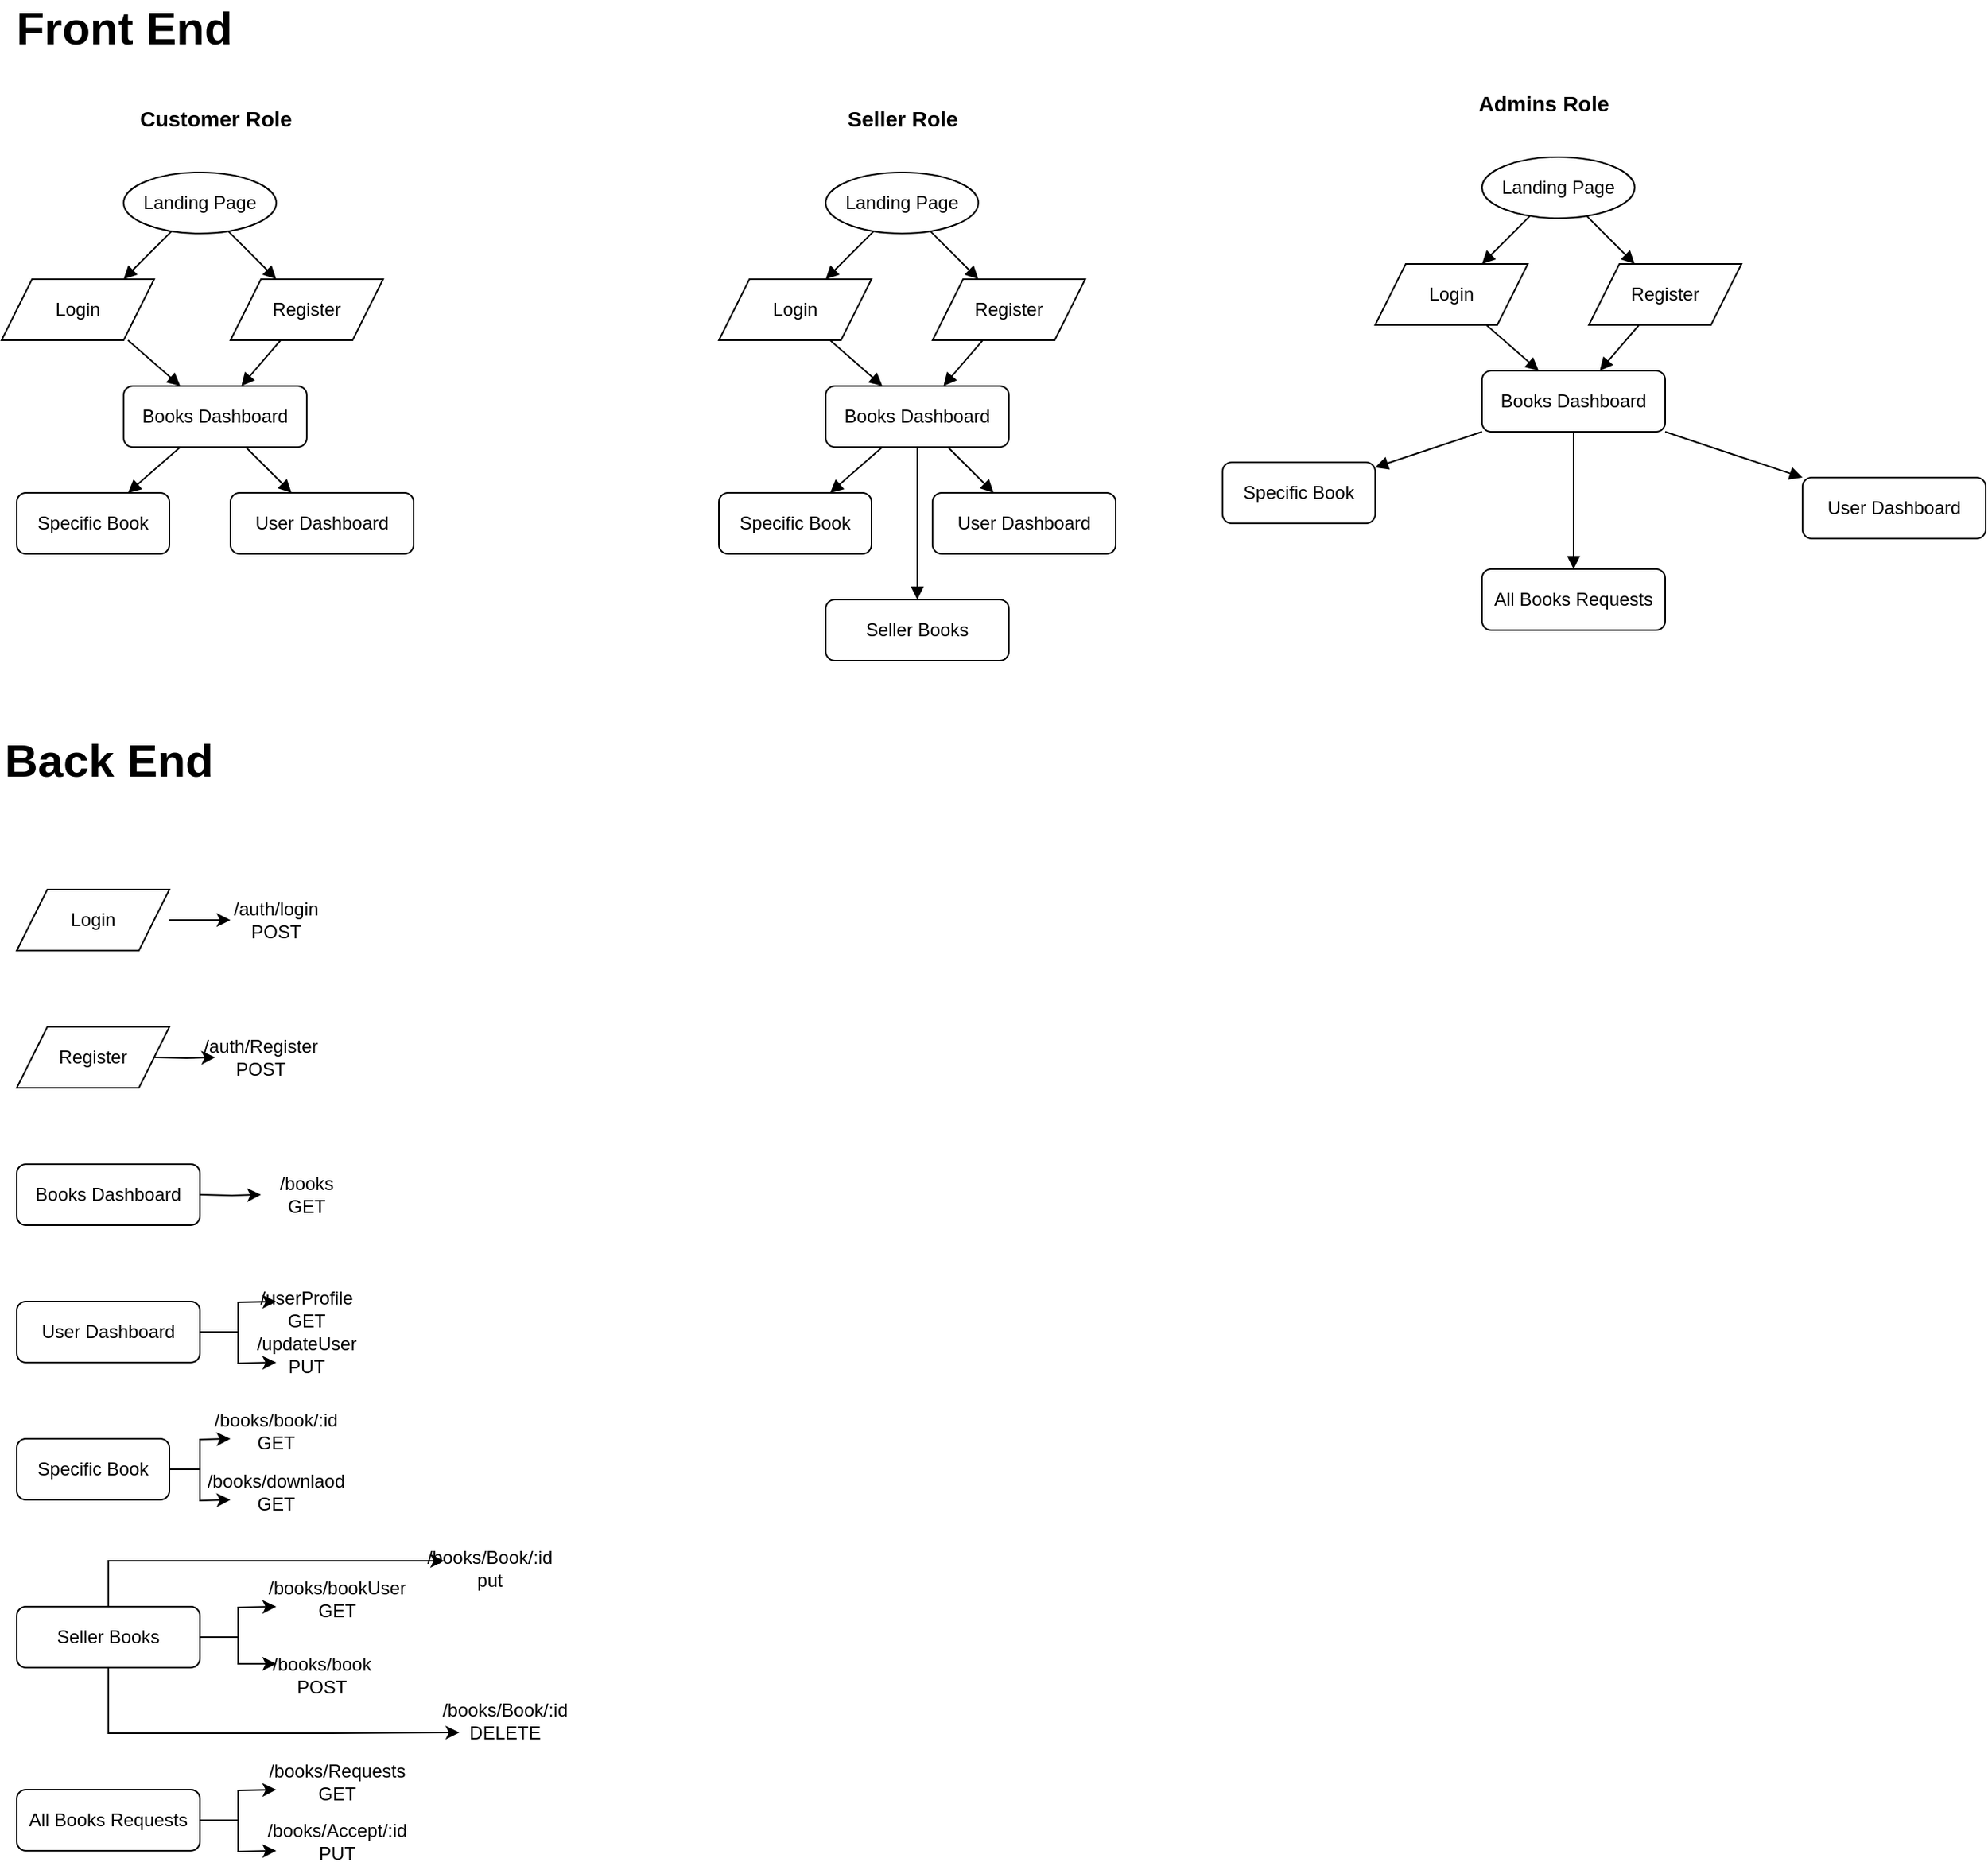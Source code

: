 <mxfile version="26.2.8">
  <diagram name="Book Management Frontend Flow" id="vPQfznAPrhqFf1_y30xD">
    <mxGraphModel dx="1237" dy="677" grid="1" gridSize="10" guides="1" tooltips="1" connect="1" arrows="1" fold="1" page="1" pageScale="1" pageWidth="827" pageHeight="1169" math="0" shadow="0">
      <root>
        <mxCell id="0" />
        <mxCell id="1" parent="0" />
        <mxCell id="cust_label" value="Customer Role" style="text;html=1;align=center;verticalAlign=middle;fontSize=14;fontStyle=1" parent="1" vertex="1">
          <mxGeometry x="110" y="90" width="120" height="30" as="geometry" />
        </mxCell>
        <mxCell id="cust_landing" value="Landing Page" style="ellipse;whiteSpace=wrap;html=1;" parent="1" vertex="1">
          <mxGeometry x="110" y="140" width="100" height="40" as="geometry" />
        </mxCell>
        <mxCell id="cust_login" value="Login" style="shape=parallelogram;whiteSpace=wrap;html=1;" parent="1" vertex="1">
          <mxGeometry x="30" y="210" width="100" height="40" as="geometry" />
        </mxCell>
        <mxCell id="cust_register" value="Register" style="shape=parallelogram;whiteSpace=wrap;html=1;" parent="1" vertex="1">
          <mxGeometry x="180" y="210" width="100" height="40" as="geometry" />
        </mxCell>
        <mxCell id="cust_books" value="Books Dashboard" style="rounded=1;whiteSpace=wrap;html=1;" parent="1" vertex="1">
          <mxGeometry x="110" y="280" width="120" height="40" as="geometry" />
        </mxCell>
        <mxCell id="cust_specific" value="Specific Book" style="rounded=1;whiteSpace=wrap;html=1;" parent="1" vertex="1">
          <mxGeometry x="40" y="350" width="100" height="40" as="geometry" />
        </mxCell>
        <mxCell id="cust_user" value="User Dashboard" style="rounded=1;whiteSpace=wrap;html=1;" parent="1" vertex="1">
          <mxGeometry x="180" y="350" width="120" height="40" as="geometry" />
        </mxCell>
        <mxCell id="2" style="endArrow=block;" parent="1" source="cust_landing" edge="1">
          <mxGeometry relative="1" as="geometry">
            <mxPoint x="110" y="210.0" as="targetPoint" />
          </mxGeometry>
        </mxCell>
        <mxCell id="3" style="endArrow=block;" parent="1" source="cust_landing" target="cust_register" edge="1">
          <mxGeometry relative="1" as="geometry" />
        </mxCell>
        <mxCell id="4" style="endArrow=block;" parent="1" target="cust_books" edge="1">
          <mxGeometry relative="1" as="geometry">
            <mxPoint x="112.857" y="250.0" as="sourcePoint" />
          </mxGeometry>
        </mxCell>
        <mxCell id="5" style="endArrow=block;" parent="1" source="cust_register" target="cust_books" edge="1">
          <mxGeometry relative="1" as="geometry" />
        </mxCell>
        <mxCell id="6" style="endArrow=block;" parent="1" source="cust_books" edge="1">
          <mxGeometry relative="1" as="geometry">
            <mxPoint x="112.857" y="350" as="targetPoint" />
          </mxGeometry>
        </mxCell>
        <mxCell id="7" style="endArrow=block;" parent="1" source="cust_books" target="cust_user" edge="1">
          <mxGeometry relative="1" as="geometry" />
        </mxCell>
        <mxCell id="seller_label" value="Seller Role" style="text;html=1;align=center;verticalAlign=middle;fontSize=14;fontStyle=1" parent="1" vertex="1">
          <mxGeometry x="550" y="90" width="140" height="30" as="geometry" />
        </mxCell>
        <mxCell id="seller_landing" value="Landing Page" style="ellipse;whiteSpace=wrap;html=1;" parent="1" vertex="1">
          <mxGeometry x="570" y="140" width="100" height="40" as="geometry" />
        </mxCell>
        <mxCell id="seller_login" value="Login" style="shape=parallelogram;whiteSpace=wrap;html=1;" parent="1" vertex="1">
          <mxGeometry x="500" y="210" width="100" height="40" as="geometry" />
        </mxCell>
        <mxCell id="seller_register" value="Register" style="shape=parallelogram;whiteSpace=wrap;html=1;" parent="1" vertex="1">
          <mxGeometry x="640" y="210" width="100" height="40" as="geometry" />
        </mxCell>
        <mxCell id="seller_books" value="Books Dashboard" style="rounded=1;whiteSpace=wrap;html=1;" parent="1" vertex="1">
          <mxGeometry x="570" y="280" width="120" height="40" as="geometry" />
        </mxCell>
        <mxCell id="seller_specific" value="Specific Book" style="rounded=1;whiteSpace=wrap;html=1;" parent="1" vertex="1">
          <mxGeometry x="500" y="350" width="100" height="40" as="geometry" />
        </mxCell>
        <mxCell id="seller_user" value="User Dashboard" style="rounded=1;whiteSpace=wrap;html=1;" parent="1" vertex="1">
          <mxGeometry x="640" y="350" width="120" height="40" as="geometry" />
        </mxCell>
        <mxCell id="seller_books_list" value="Seller Books" style="rounded=1;whiteSpace=wrap;html=1;" parent="1" vertex="1">
          <mxGeometry x="570" y="420" width="120" height="40" as="geometry" />
        </mxCell>
        <mxCell id="8" style="endArrow=block;" parent="1" source="seller_landing" target="seller_login" edge="1">
          <mxGeometry relative="1" as="geometry" />
        </mxCell>
        <mxCell id="9" style="endArrow=block;" parent="1" source="seller_landing" target="seller_register" edge="1">
          <mxGeometry relative="1" as="geometry" />
        </mxCell>
        <mxCell id="10" style="endArrow=block;" parent="1" source="seller_login" target="seller_books" edge="1">
          <mxGeometry relative="1" as="geometry" />
        </mxCell>
        <mxCell id="11" style="endArrow=block;" parent="1" source="seller_register" target="seller_books" edge="1">
          <mxGeometry relative="1" as="geometry" />
        </mxCell>
        <mxCell id="12" style="endArrow=block;" parent="1" source="seller_books" target="seller_specific" edge="1">
          <mxGeometry relative="1" as="geometry" />
        </mxCell>
        <mxCell id="13" style="endArrow=block;" parent="1" source="seller_books" target="seller_user" edge="1">
          <mxGeometry relative="1" as="geometry" />
        </mxCell>
        <mxCell id="14" style="endArrow=block;" parent="1" source="seller_books" target="seller_books_list" edge="1">
          <mxGeometry relative="1" as="geometry" />
        </mxCell>
        <mxCell id="admin_label" value="Admins Role" style="text;html=1;align=center;verticalAlign=middle;fontSize=14;fontStyle=1" parent="1" vertex="1">
          <mxGeometry x="980" y="80" width="120" height="30" as="geometry" />
        </mxCell>
        <mxCell id="admin_landing" value="Landing Page" style="ellipse;whiteSpace=wrap;html=1;" parent="1" vertex="1">
          <mxGeometry x="1000" y="130" width="100" height="40" as="geometry" />
        </mxCell>
        <mxCell id="admin_login" value="Login" style="shape=parallelogram;whiteSpace=wrap;html=1;" parent="1" vertex="1">
          <mxGeometry x="930" y="200" width="100" height="40" as="geometry" />
        </mxCell>
        <mxCell id="admin_register" value="Register" style="shape=parallelogram;whiteSpace=wrap;html=1;" parent="1" vertex="1">
          <mxGeometry x="1070" y="200" width="100" height="40" as="geometry" />
        </mxCell>
        <mxCell id="admin_books" value="Books Dashboard" style="rounded=1;whiteSpace=wrap;html=1;" parent="1" vertex="1">
          <mxGeometry x="1000" y="270" width="120" height="40" as="geometry" />
        </mxCell>
        <mxCell id="admin_specific" value="Specific Book" style="rounded=1;whiteSpace=wrap;html=1;" parent="1" vertex="1">
          <mxGeometry x="830" y="330" width="100" height="40" as="geometry" />
        </mxCell>
        <mxCell id="admin_user" value="User Dashboard" style="rounded=1;whiteSpace=wrap;html=1;" parent="1" vertex="1">
          <mxGeometry x="1210" y="340" width="120" height="40" as="geometry" />
        </mxCell>
        <mxCell id="admin_all_books" value="All Books Requests" style="rounded=1;whiteSpace=wrap;html=1;" parent="1" vertex="1">
          <mxGeometry x="1000" y="400" width="120" height="40" as="geometry" />
        </mxCell>
        <mxCell id="15" style="endArrow=block;" parent="1" source="admin_landing" target="admin_login" edge="1">
          <mxGeometry relative="1" as="geometry" />
        </mxCell>
        <mxCell id="16" style="endArrow=block;" parent="1" source="admin_landing" target="admin_register" edge="1">
          <mxGeometry relative="1" as="geometry" />
        </mxCell>
        <mxCell id="17" style="endArrow=block;" parent="1" source="admin_login" target="admin_books" edge="1">
          <mxGeometry relative="1" as="geometry" />
        </mxCell>
        <mxCell id="18" style="endArrow=block;" parent="1" source="admin_register" target="admin_books" edge="1">
          <mxGeometry relative="1" as="geometry" />
        </mxCell>
        <mxCell id="19" style="endArrow=block;" parent="1" source="admin_books" target="admin_specific" edge="1">
          <mxGeometry relative="1" as="geometry" />
        </mxCell>
        <mxCell id="20" style="endArrow=block;" parent="1" source="admin_books" target="admin_user" edge="1">
          <mxGeometry relative="1" as="geometry" />
        </mxCell>
        <mxCell id="21" style="endArrow=block;" parent="1" source="admin_books" target="admin_all_books" edge="1">
          <mxGeometry relative="1" as="geometry" />
        </mxCell>
        <mxCell id="EfdEM8uuvntHlYLh4gwe-24" value="&lt;font style=&quot;font-size: 30px;&quot;&gt;Front End&lt;/font&gt;" style="text;html=1;align=center;verticalAlign=middle;fontSize=14;fontStyle=1" parent="1" vertex="1">
          <mxGeometry x="50" y="30" width="120" height="30" as="geometry" />
        </mxCell>
        <mxCell id="EfdEM8uuvntHlYLh4gwe-25" value="&lt;font style=&quot;font-size: 30px;&quot;&gt;Back End&lt;/font&gt;" style="text;html=1;align=center;verticalAlign=middle;fontSize=14;fontStyle=1" parent="1" vertex="1">
          <mxGeometry x="40" y="510" width="120" height="30" as="geometry" />
        </mxCell>
        <mxCell id="exy9T7-MHV6MqLQcMehr-21" style="edgeStyle=orthogonalEdgeStyle;rounded=0;orthogonalLoop=1;jettySize=auto;html=1;" edge="1" parent="1" source="EfdEM8uuvntHlYLh4gwe-26" target="exy9T7-MHV6MqLQcMehr-22">
          <mxGeometry relative="1" as="geometry">
            <mxPoint x="190" y="630" as="targetPoint" />
          </mxGeometry>
        </mxCell>
        <mxCell id="EfdEM8uuvntHlYLh4gwe-26" value="Login" style="shape=parallelogram;whiteSpace=wrap;html=1;" parent="1" vertex="1">
          <mxGeometry x="40" y="610" width="100" height="40" as="geometry" />
        </mxCell>
        <mxCell id="EfdEM8uuvntHlYLh4gwe-27" value="Register" style="shape=parallelogram;whiteSpace=wrap;html=1;" parent="1" vertex="1">
          <mxGeometry x="40" y="700" width="100" height="40" as="geometry" />
        </mxCell>
        <mxCell id="EfdEM8uuvntHlYLh4gwe-28" value="Books Dashboard" style="rounded=1;whiteSpace=wrap;html=1;" parent="1" vertex="1">
          <mxGeometry x="40" y="790" width="120" height="40" as="geometry" />
        </mxCell>
        <mxCell id="exy9T7-MHV6MqLQcMehr-27" style="edgeStyle=orthogonalEdgeStyle;rounded=0;orthogonalLoop=1;jettySize=auto;html=1;" edge="1" parent="1" source="EfdEM8uuvntHlYLh4gwe-29">
          <mxGeometry relative="1" as="geometry">
            <mxPoint x="210" y="880" as="targetPoint" />
          </mxGeometry>
        </mxCell>
        <mxCell id="exy9T7-MHV6MqLQcMehr-28" style="edgeStyle=orthogonalEdgeStyle;rounded=0;orthogonalLoop=1;jettySize=auto;html=1;" edge="1" parent="1" source="EfdEM8uuvntHlYLh4gwe-29">
          <mxGeometry relative="1" as="geometry">
            <mxPoint x="210" y="920" as="targetPoint" />
          </mxGeometry>
        </mxCell>
        <mxCell id="EfdEM8uuvntHlYLh4gwe-29" value="User Dashboard" style="rounded=1;whiteSpace=wrap;html=1;" parent="1" vertex="1">
          <mxGeometry x="40" y="880" width="120" height="40" as="geometry" />
        </mxCell>
        <mxCell id="exy9T7-MHV6MqLQcMehr-33" style="edgeStyle=orthogonalEdgeStyle;rounded=0;orthogonalLoop=1;jettySize=auto;html=1;" edge="1" parent="1" source="EfdEM8uuvntHlYLh4gwe-30">
          <mxGeometry relative="1" as="geometry">
            <mxPoint x="180" y="970" as="targetPoint" />
          </mxGeometry>
        </mxCell>
        <mxCell id="exy9T7-MHV6MqLQcMehr-34" style="edgeStyle=orthogonalEdgeStyle;rounded=0;orthogonalLoop=1;jettySize=auto;html=1;" edge="1" parent="1" source="EfdEM8uuvntHlYLh4gwe-30">
          <mxGeometry relative="1" as="geometry">
            <mxPoint x="180" y="1010" as="targetPoint" />
          </mxGeometry>
        </mxCell>
        <mxCell id="EfdEM8uuvntHlYLh4gwe-30" value="Specific Book" style="rounded=1;whiteSpace=wrap;html=1;" parent="1" vertex="1">
          <mxGeometry x="40" y="970" width="100" height="40" as="geometry" />
        </mxCell>
        <mxCell id="exy9T7-MHV6MqLQcMehr-35" style="edgeStyle=orthogonalEdgeStyle;rounded=0;orthogonalLoop=1;jettySize=auto;html=1;" edge="1" parent="1" source="EfdEM8uuvntHlYLh4gwe-31">
          <mxGeometry relative="1" as="geometry">
            <mxPoint x="210" y="1080" as="targetPoint" />
          </mxGeometry>
        </mxCell>
        <mxCell id="exy9T7-MHV6MqLQcMehr-36" style="edgeStyle=orthogonalEdgeStyle;rounded=0;orthogonalLoop=1;jettySize=auto;html=1;entryX=0;entryY=0.25;entryDx=0;entryDy=0;" edge="1" parent="1" source="EfdEM8uuvntHlYLh4gwe-31" target="exy9T7-MHV6MqLQcMehr-46">
          <mxGeometry relative="1" as="geometry">
            <mxPoint x="210" y="1120" as="targetPoint" />
          </mxGeometry>
        </mxCell>
        <mxCell id="exy9T7-MHV6MqLQcMehr-54" style="edgeStyle=orthogonalEdgeStyle;rounded=0;orthogonalLoop=1;jettySize=auto;html=1;" edge="1" parent="1" source="EfdEM8uuvntHlYLh4gwe-31" target="exy9T7-MHV6MqLQcMehr-53">
          <mxGeometry relative="1" as="geometry">
            <Array as="points">
              <mxPoint x="100" y="1050" />
            </Array>
          </mxGeometry>
        </mxCell>
        <mxCell id="exy9T7-MHV6MqLQcMehr-62" style="edgeStyle=orthogonalEdgeStyle;rounded=0;orthogonalLoop=1;jettySize=auto;html=1;entryX=0;entryY=0.75;entryDx=0;entryDy=0;" edge="1" parent="1" source="EfdEM8uuvntHlYLh4gwe-31" target="exy9T7-MHV6MqLQcMehr-61">
          <mxGeometry relative="1" as="geometry">
            <Array as="points">
              <mxPoint x="100" y="1163" />
              <mxPoint x="245" y="1163" />
            </Array>
          </mxGeometry>
        </mxCell>
        <mxCell id="EfdEM8uuvntHlYLh4gwe-31" value="Seller Books" style="rounded=1;whiteSpace=wrap;html=1;" parent="1" vertex="1">
          <mxGeometry x="40" y="1080" width="120" height="40" as="geometry" />
        </mxCell>
        <mxCell id="exy9T7-MHV6MqLQcMehr-38" style="edgeStyle=orthogonalEdgeStyle;rounded=0;orthogonalLoop=1;jettySize=auto;html=1;" edge="1" parent="1" source="EfdEM8uuvntHlYLh4gwe-32">
          <mxGeometry relative="1" as="geometry">
            <mxPoint x="210" y="1200" as="targetPoint" />
          </mxGeometry>
        </mxCell>
        <mxCell id="exy9T7-MHV6MqLQcMehr-39" style="edgeStyle=orthogonalEdgeStyle;rounded=0;orthogonalLoop=1;jettySize=auto;html=1;" edge="1" parent="1" source="EfdEM8uuvntHlYLh4gwe-32">
          <mxGeometry relative="1" as="geometry">
            <mxPoint x="210" y="1240" as="targetPoint" />
          </mxGeometry>
        </mxCell>
        <mxCell id="EfdEM8uuvntHlYLh4gwe-32" value="All Books Requests" style="rounded=1;whiteSpace=wrap;html=1;" parent="1" vertex="1">
          <mxGeometry x="40" y="1200" width="120" height="40" as="geometry" />
        </mxCell>
        <mxCell id="exy9T7-MHV6MqLQcMehr-22" value="/auth/login POST" style="text;html=1;align=center;verticalAlign=middle;whiteSpace=wrap;rounded=0;" vertex="1" parent="1">
          <mxGeometry x="180" y="615" width="60" height="30" as="geometry" />
        </mxCell>
        <mxCell id="exy9T7-MHV6MqLQcMehr-23" style="edgeStyle=orthogonalEdgeStyle;rounded=0;orthogonalLoop=1;jettySize=auto;html=1;" edge="1" parent="1" target="exy9T7-MHV6MqLQcMehr-24">
          <mxGeometry relative="1" as="geometry">
            <mxPoint x="180" y="720" as="targetPoint" />
            <mxPoint x="130" y="720" as="sourcePoint" />
          </mxGeometry>
        </mxCell>
        <mxCell id="exy9T7-MHV6MqLQcMehr-24" value="/auth/Register&lt;div&gt;POST&lt;/div&gt;" style="text;html=1;align=center;verticalAlign=middle;whiteSpace=wrap;rounded=0;" vertex="1" parent="1">
          <mxGeometry x="170" y="705" width="60" height="30" as="geometry" />
        </mxCell>
        <mxCell id="exy9T7-MHV6MqLQcMehr-25" style="edgeStyle=orthogonalEdgeStyle;rounded=0;orthogonalLoop=1;jettySize=auto;html=1;" edge="1" parent="1" target="exy9T7-MHV6MqLQcMehr-26">
          <mxGeometry relative="1" as="geometry">
            <mxPoint x="210" y="810" as="targetPoint" />
            <mxPoint x="160" y="810" as="sourcePoint" />
          </mxGeometry>
        </mxCell>
        <mxCell id="exy9T7-MHV6MqLQcMehr-26" value="/books&lt;div&gt;GET&lt;/div&gt;" style="text;html=1;align=center;verticalAlign=middle;whiteSpace=wrap;rounded=0;" vertex="1" parent="1">
          <mxGeometry x="200" y="795" width="60" height="30" as="geometry" />
        </mxCell>
        <mxCell id="exy9T7-MHV6MqLQcMehr-40" value="/updateUser&lt;div&gt;PUT&lt;/div&gt;" style="text;html=1;align=center;verticalAlign=middle;whiteSpace=wrap;rounded=0;" vertex="1" parent="1">
          <mxGeometry x="200" y="900" width="60" height="30" as="geometry" />
        </mxCell>
        <mxCell id="exy9T7-MHV6MqLQcMehr-41" value="&lt;div&gt;/userProfile&lt;/div&gt;&lt;div&gt;GET&lt;/div&gt;" style="text;html=1;align=center;verticalAlign=middle;whiteSpace=wrap;rounded=0;" vertex="1" parent="1">
          <mxGeometry x="200" y="870" width="60" height="30" as="geometry" />
        </mxCell>
        <mxCell id="exy9T7-MHV6MqLQcMehr-42" value="/books/downlaod&lt;div&gt;GET&lt;/div&gt;" style="text;html=1;align=center;verticalAlign=middle;whiteSpace=wrap;rounded=0;" vertex="1" parent="1">
          <mxGeometry x="180" y="990" width="60" height="30" as="geometry" />
        </mxCell>
        <mxCell id="exy9T7-MHV6MqLQcMehr-43" value="/books/book/:id&lt;div&gt;GET&lt;/div&gt;" style="text;html=1;align=center;verticalAlign=middle;whiteSpace=wrap;rounded=0;" vertex="1" parent="1">
          <mxGeometry x="180" y="950" width="60" height="30" as="geometry" />
        </mxCell>
        <mxCell id="exy9T7-MHV6MqLQcMehr-44" value="/books/Accept/:id&lt;div&gt;PUT&lt;/div&gt;" style="text;html=1;align=center;verticalAlign=middle;whiteSpace=wrap;rounded=0;" vertex="1" parent="1">
          <mxGeometry x="220" y="1219" width="60" height="30" as="geometry" />
        </mxCell>
        <mxCell id="exy9T7-MHV6MqLQcMehr-45" value="/books/Requests&lt;div&gt;&lt;span style=&quot;background-color: transparent; color: light-dark(rgb(0, 0, 0), rgb(255, 255, 255));&quot;&gt;GET&lt;/span&gt;&lt;/div&gt;" style="text;html=1;align=center;verticalAlign=middle;whiteSpace=wrap;rounded=0;" vertex="1" parent="1">
          <mxGeometry x="220" y="1180" width="60" height="30" as="geometry" />
        </mxCell>
        <mxCell id="exy9T7-MHV6MqLQcMehr-46" value="/books/book&lt;div&gt;&lt;span style=&quot;background-color: transparent; color: light-dark(rgb(0, 0, 0), rgb(255, 255, 255));&quot;&gt;POST&lt;/span&gt;&lt;/div&gt;" style="text;html=1;align=center;verticalAlign=middle;whiteSpace=wrap;rounded=0;" vertex="1" parent="1">
          <mxGeometry x="210" y="1110" width="60" height="30" as="geometry" />
        </mxCell>
        <mxCell id="exy9T7-MHV6MqLQcMehr-47" value="/books/bookUser&lt;div&gt;&lt;span style=&quot;background-color: transparent; color: light-dark(rgb(0, 0, 0), rgb(255, 255, 255));&quot;&gt;GET&lt;/span&gt;&lt;/div&gt;" style="text;html=1;align=center;verticalAlign=middle;whiteSpace=wrap;rounded=0;" vertex="1" parent="1">
          <mxGeometry x="220" y="1060" width="60" height="30" as="geometry" />
        </mxCell>
        <mxCell id="exy9T7-MHV6MqLQcMehr-53" value="/books/Book/:id&lt;div&gt;&lt;span style=&quot;background-color: transparent; color: light-dark(rgb(0, 0, 0), rgb(255, 255, 255));&quot;&gt;put&lt;/span&gt;&lt;/div&gt;" style="text;html=1;align=center;verticalAlign=middle;whiteSpace=wrap;rounded=0;" vertex="1" parent="1">
          <mxGeometry x="320" y="1040" width="60" height="30" as="geometry" />
        </mxCell>
        <mxCell id="exy9T7-MHV6MqLQcMehr-61" value="/books/Book/:id&lt;div&gt;&lt;span style=&quot;background-color: transparent; color: light-dark(rgb(0, 0, 0), rgb(255, 255, 255));&quot;&gt;DELETE&lt;/span&gt;&lt;/div&gt;" style="text;html=1;align=center;verticalAlign=middle;whiteSpace=wrap;rounded=0;" vertex="1" parent="1">
          <mxGeometry x="330" y="1140" width="60" height="30" as="geometry" />
        </mxCell>
      </root>
    </mxGraphModel>
  </diagram>
</mxfile>
